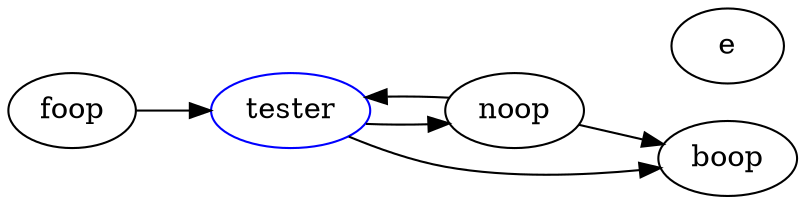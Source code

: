 digraph G {
graph [rankdir=LR, fontsize=10, margin=0.001];
tester -> noop
tester [color=blue]
tester -> boop
foop -> tester
noop -> tester [shape=arrow]
noop -> boop
{ rank="max";   e; }
}

